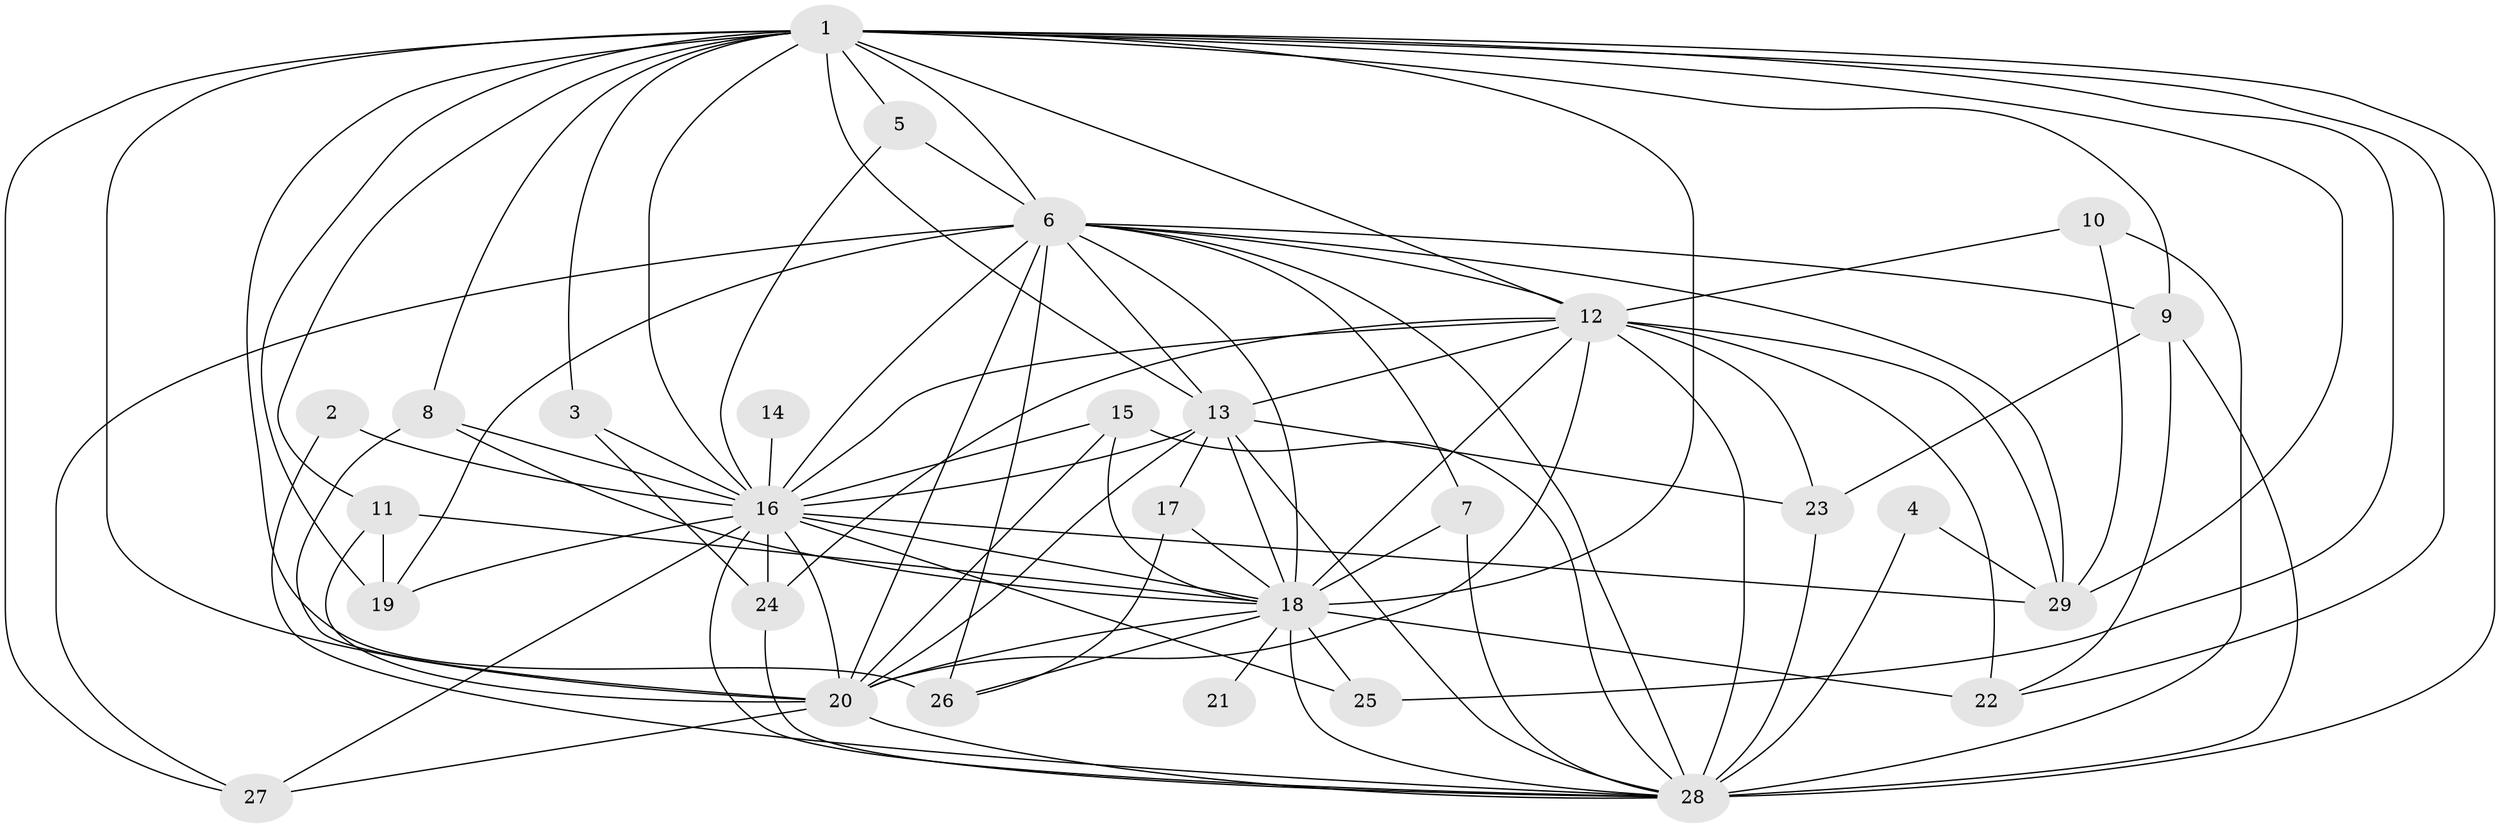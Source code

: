 // original degree distribution, {30: 0.010416666666666666, 16: 0.03125, 15: 0.010416666666666666, 22: 0.010416666666666666, 20: 0.010416666666666666, 23: 0.010416666666666666, 17: 0.010416666666666666, 32: 0.010416666666666666, 5: 0.03125, 4: 0.09375, 3: 0.22916666666666666, 2: 0.53125, 8: 0.010416666666666666}
// Generated by graph-tools (version 1.1) at 2025/36/03/04/25 23:36:26]
// undirected, 29 vertices, 92 edges
graph export_dot {
  node [color=gray90,style=filled];
  1;
  2;
  3;
  4;
  5;
  6;
  7;
  8;
  9;
  10;
  11;
  12;
  13;
  14;
  15;
  16;
  17;
  18;
  19;
  20;
  21;
  22;
  23;
  24;
  25;
  26;
  27;
  28;
  29;
  1 -- 3 [weight=1.0];
  1 -- 5 [weight=1.0];
  1 -- 6 [weight=4.0];
  1 -- 8 [weight=2.0];
  1 -- 9 [weight=2.0];
  1 -- 11 [weight=1.0];
  1 -- 12 [weight=3.0];
  1 -- 13 [weight=4.0];
  1 -- 16 [weight=4.0];
  1 -- 18 [weight=4.0];
  1 -- 19 [weight=1.0];
  1 -- 20 [weight=6.0];
  1 -- 22 [weight=1.0];
  1 -- 25 [weight=1.0];
  1 -- 26 [weight=2.0];
  1 -- 27 [weight=1.0];
  1 -- 28 [weight=4.0];
  1 -- 29 [weight=1.0];
  2 -- 16 [weight=1.0];
  2 -- 28 [weight=1.0];
  3 -- 16 [weight=1.0];
  3 -- 24 [weight=1.0];
  4 -- 28 [weight=3.0];
  4 -- 29 [weight=1.0];
  5 -- 6 [weight=1.0];
  5 -- 16 [weight=1.0];
  6 -- 7 [weight=1.0];
  6 -- 9 [weight=1.0];
  6 -- 12 [weight=1.0];
  6 -- 13 [weight=2.0];
  6 -- 16 [weight=1.0];
  6 -- 18 [weight=3.0];
  6 -- 19 [weight=1.0];
  6 -- 20 [weight=3.0];
  6 -- 26 [weight=2.0];
  6 -- 27 [weight=1.0];
  6 -- 28 [weight=1.0];
  6 -- 29 [weight=1.0];
  7 -- 18 [weight=1.0];
  7 -- 28 [weight=1.0];
  8 -- 16 [weight=1.0];
  8 -- 18 [weight=1.0];
  8 -- 20 [weight=1.0];
  9 -- 22 [weight=1.0];
  9 -- 23 [weight=1.0];
  9 -- 28 [weight=1.0];
  10 -- 12 [weight=1.0];
  10 -- 28 [weight=1.0];
  10 -- 29 [weight=1.0];
  11 -- 18 [weight=2.0];
  11 -- 19 [weight=1.0];
  11 -- 20 [weight=1.0];
  12 -- 13 [weight=1.0];
  12 -- 16 [weight=1.0];
  12 -- 18 [weight=2.0];
  12 -- 20 [weight=1.0];
  12 -- 22 [weight=2.0];
  12 -- 23 [weight=1.0];
  12 -- 24 [weight=1.0];
  12 -- 28 [weight=1.0];
  12 -- 29 [weight=1.0];
  13 -- 16 [weight=4.0];
  13 -- 17 [weight=2.0];
  13 -- 18 [weight=1.0];
  13 -- 20 [weight=2.0];
  13 -- 23 [weight=1.0];
  13 -- 28 [weight=1.0];
  14 -- 16 [weight=1.0];
  15 -- 16 [weight=3.0];
  15 -- 18 [weight=2.0];
  15 -- 20 [weight=1.0];
  15 -- 28 [weight=1.0];
  16 -- 18 [weight=2.0];
  16 -- 19 [weight=1.0];
  16 -- 20 [weight=3.0];
  16 -- 24 [weight=1.0];
  16 -- 25 [weight=1.0];
  16 -- 27 [weight=1.0];
  16 -- 28 [weight=1.0];
  16 -- 29 [weight=3.0];
  17 -- 18 [weight=1.0];
  17 -- 26 [weight=1.0];
  18 -- 20 [weight=2.0];
  18 -- 21 [weight=1.0];
  18 -- 22 [weight=1.0];
  18 -- 25 [weight=1.0];
  18 -- 26 [weight=1.0];
  18 -- 28 [weight=3.0];
  20 -- 27 [weight=1.0];
  20 -- 28 [weight=1.0];
  23 -- 28 [weight=1.0];
  24 -- 28 [weight=1.0];
}
